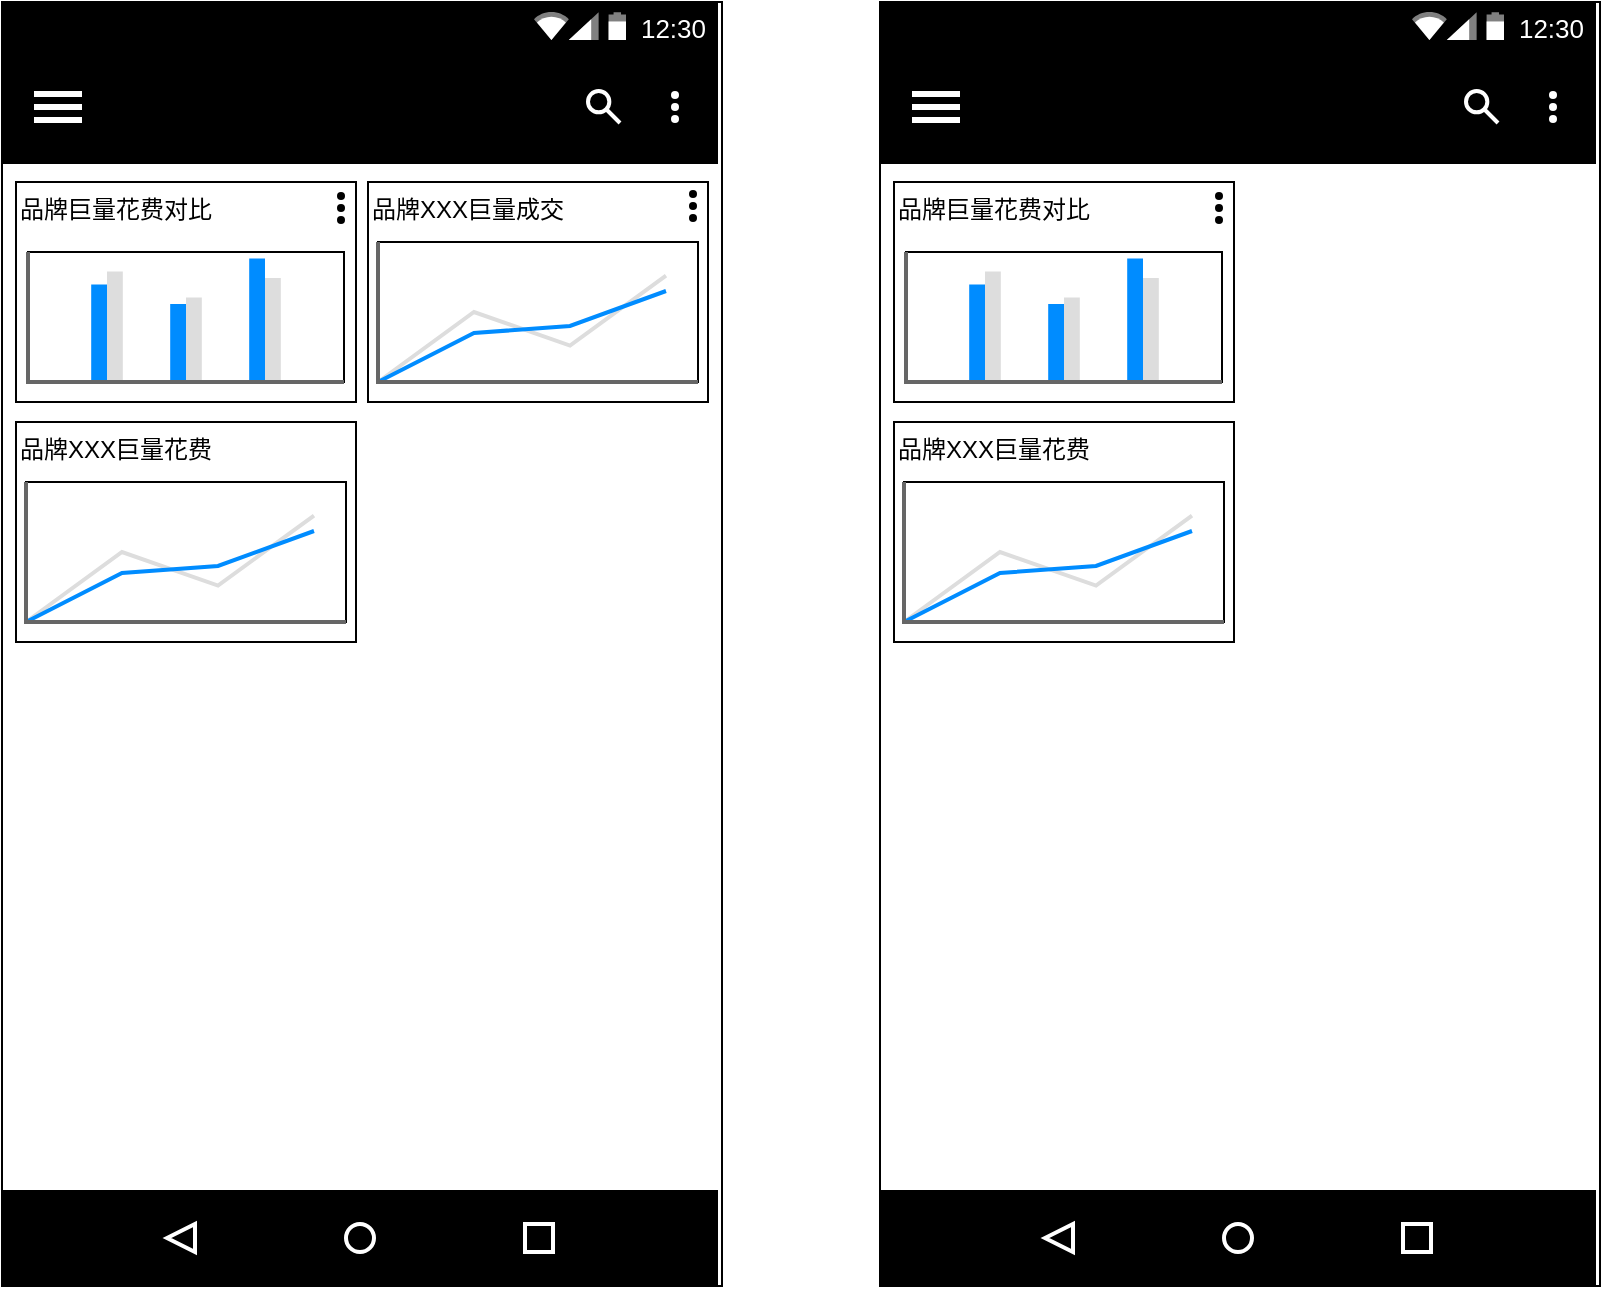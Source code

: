 <mxfile version="15.9.6" type="github">
  <diagram id="ZvAKp3XvdwQ_buqutIbB" name="Page-1">
    <mxGraphModel dx="946" dy="549" grid="1" gridSize="10" guides="1" tooltips="1" connect="1" arrows="1" fold="1" page="1" pageScale="1" pageWidth="827" pageHeight="1169" math="0" shadow="0">
      <root>
        <mxCell id="0" />
        <mxCell id="1" parent="0" />
        <mxCell id="hYK_bFj1lpAIACNKmPJ8-103" value="" style="dashed=0;align=center;fontSize=12;shape=rect;" parent="1" vertex="1">
          <mxGeometry x="241" y="20" width="360" height="642" as="geometry" />
        </mxCell>
        <mxCell id="hYK_bFj1lpAIACNKmPJ8-104" value="12:30" style="dashed=0;align=center;fontSize=12;shape=rect;align=right;fillColor=#000000;strokeColor=none;fontColor=#FFFFFF;spacingRight=4;spacingTop=1;fontStyle=0;fontSize=13;resizeWidth=1;" parent="hYK_bFj1lpAIACNKmPJ8-103" vertex="1">
          <mxGeometry width="358" height="24" relative="1" as="geometry" />
        </mxCell>
        <mxCell id="hYK_bFj1lpAIACNKmPJ8-105" value="" style="dashed=0;html=1;shape=mxgraph.gmdl.top_bar;fillColor=#2D3986;strokeColor=none;" parent="hYK_bFj1lpAIACNKmPJ8-104" vertex="1">
          <mxGeometry x="1" y="0.5" width="46" height="14" relative="1" as="geometry">
            <mxPoint x="-92" y="-7" as="offset" />
          </mxGeometry>
        </mxCell>
        <mxCell id="hYK_bFj1lpAIACNKmPJ8-106" value="" style="dashed=0;align=center;fontSize=12;shape=rect;strokeColor=none;fillColor=#000000;resizeWidth=1;fontSize=22;fontColor=#FFFFFF;spacingTop=-3;verticalAlign=middle;align=left;spacingLeft=72;" parent="hYK_bFj1lpAIACNKmPJ8-103" vertex="1">
          <mxGeometry width="358" height="57" relative="1" as="geometry">
            <mxPoint y="24" as="offset" />
          </mxGeometry>
        </mxCell>
        <mxCell id="hYK_bFj1lpAIACNKmPJ8-107" value="" style="dashed=0;html=1;shape=mxgraph.gmdl.preferences;strokeColor=none;fillColor=#ffffff;" parent="hYK_bFj1lpAIACNKmPJ8-106" vertex="1">
          <mxGeometry y="0.5" width="24" height="16" relative="1" as="geometry">
            <mxPoint x="16" y="-8" as="offset" />
          </mxGeometry>
        </mxCell>
        <mxCell id="hYK_bFj1lpAIACNKmPJ8-109" value="" style="dashed=0;html=1;shape=mxgraph.gmdl.search;strokeColor=#ffffff;fillColor=none;strokeWidth=2;" parent="hYK_bFj1lpAIACNKmPJ8-106" vertex="1">
          <mxGeometry x="1" y="0.5" width="16" height="16" relative="1" as="geometry">
            <mxPoint x="-65" y="-8" as="offset" />
          </mxGeometry>
        </mxCell>
        <mxCell id="hYK_bFj1lpAIACNKmPJ8-110" value="" style="dashed=0;html=1;shape=mxgraph.gmdl.settings;strokeColor=none;fillColor=#ffffff;" parent="hYK_bFj1lpAIACNKmPJ8-106" vertex="1">
          <mxGeometry x="1" y="0.5" width="5" height="16" relative="1" as="geometry">
            <mxPoint x="-24" y="-8" as="offset" />
          </mxGeometry>
        </mxCell>
        <mxCell id="hYK_bFj1lpAIACNKmPJ8-133" value="" style="dashed=0;align=center;fontSize=12;shape=rect;strokeColor=none;fillColor=#000000;resizeWidth=1;" parent="hYK_bFj1lpAIACNKmPJ8-103" vertex="1">
          <mxGeometry y="1" width="358" height="48" relative="1" as="geometry">
            <mxPoint y="-48" as="offset" />
          </mxGeometry>
        </mxCell>
        <mxCell id="hYK_bFj1lpAIACNKmPJ8-134" value="" style="dashed=0;html=1;shape=mxgraph.gmdl.back;strokeColor=#ffffff;fillColor=#000000;strokeWidth=2;" parent="hYK_bFj1lpAIACNKmPJ8-133" vertex="1">
          <mxGeometry x="0.25" y="0.5" width="14" height="14" relative="1" as="geometry">
            <mxPoint x="-7" y="-7" as="offset" />
          </mxGeometry>
        </mxCell>
        <mxCell id="hYK_bFj1lpAIACNKmPJ8-135" value="" style="shape=ellipse;strokeColor=#ffffff;fillColor=#000000;strokeWidth=2;" parent="hYK_bFj1lpAIACNKmPJ8-133" vertex="1">
          <mxGeometry x="0.5" y="0.5" width="14" height="14" relative="1" as="geometry">
            <mxPoint x="-7" y="-7" as="offset" />
          </mxGeometry>
        </mxCell>
        <mxCell id="hYK_bFj1lpAIACNKmPJ8-136" value="" style="shape=rect;strokeColor=#ffffff;fillColor=#000000;strokeWidth=2;" parent="hYK_bFj1lpAIACNKmPJ8-133" vertex="1">
          <mxGeometry x="0.75" y="0.5" width="14" height="14" relative="1" as="geometry">
            <mxPoint x="-7" y="-7" as="offset" />
          </mxGeometry>
        </mxCell>
        <mxCell id="oxgK3gGT6i_MZKTimfoy-20" value="" style="group" vertex="1" connectable="0" parent="hYK_bFj1lpAIACNKmPJ8-103">
          <mxGeometry x="7" y="90" width="170" height="110" as="geometry" />
        </mxCell>
        <mxCell id="oxgK3gGT6i_MZKTimfoy-12" value="品牌巨量花费对比" style="rounded=0;whiteSpace=wrap;html=1;verticalAlign=top;align=left;" vertex="1" parent="oxgK3gGT6i_MZKTimfoy-20">
          <mxGeometry width="170" height="110" as="geometry" />
        </mxCell>
        <mxCell id="oxgK3gGT6i_MZKTimfoy-28" value="" style="verticalLabelPosition=bottom;shadow=0;dashed=0;align=center;html=1;verticalAlign=top;strokeWidth=1;shape=mxgraph.mockup.graphics.columnChart;strokeColor2=none;strokeColor3=#666666;fillColor2=#008cff;fillColor3=#dddddd;" vertex="1" parent="oxgK3gGT6i_MZKTimfoy-20">
          <mxGeometry x="6" y="35" width="158" height="65" as="geometry" />
        </mxCell>
        <mxCell id="oxgK3gGT6i_MZKTimfoy-30" value="&lt;span style=&quot;color: rgba(0 , 0 , 0 , 0) ; font-family: monospace ; font-size: 0px&quot;&gt;%3CmxGraphModel%3E%3Croot%3E%3CmxCell%20id%3D%220%22%2F%3E%3CmxCell%20id%3D%221%22%20parent%3D%220%22%2F%3E%3CmxCell%20id%3D%222%22%20value%3D%22%22%20style%3D%22dashed%3D0%3Bhtml%3D1%3Bshape%3Dmxgraph.gmdl.settings%3BstrokeColor%3Dnone%3BfillColor%3D%23000000%3B%22%20vertex%3D%221%22%20parent%3D%221%22%3E%3CmxGeometry%20x%3D%22584%22%20y%3D%22114%22%20width%3D%225%22%20height%3D%2216%22%20as%3D%22geometry%22%2F%3E%3C%2FmxCell%3E%3C%2Froot%3E%3C%2FmxGraphModel%3E&lt;/span&gt;" style="dashed=0;html=1;shape=mxgraph.gmdl.settings;strokeColor=none;fillColor=#000000;" vertex="1" parent="oxgK3gGT6i_MZKTimfoy-20">
          <mxGeometry x="160" y="5" width="5" height="16" as="geometry" />
        </mxCell>
        <mxCell id="oxgK3gGT6i_MZKTimfoy-24" value="" style="group" vertex="1" connectable="0" parent="hYK_bFj1lpAIACNKmPJ8-103">
          <mxGeometry x="7" y="210" width="170" height="110" as="geometry" />
        </mxCell>
        <mxCell id="oxgK3gGT6i_MZKTimfoy-25" value="品牌XXX巨量花费" style="rounded=0;whiteSpace=wrap;html=1;verticalAlign=top;align=left;" vertex="1" parent="oxgK3gGT6i_MZKTimfoy-24">
          <mxGeometry width="170" height="110" as="geometry" />
        </mxCell>
        <mxCell id="oxgK3gGT6i_MZKTimfoy-26" value="" style="verticalLabelPosition=bottom;shadow=0;dashed=0;align=center;html=1;verticalAlign=top;strokeWidth=1;shape=mxgraph.mockup.graphics.lineChart;strokeColor2=#666666;strokeColor3=#008cff;strokeColor4=#dddddd;" vertex="1" parent="oxgK3gGT6i_MZKTimfoy-24">
          <mxGeometry x="5" y="30" width="160" height="70" as="geometry" />
        </mxCell>
        <mxCell id="oxgK3gGT6i_MZKTimfoy-21" value="" style="group" vertex="1" connectable="0" parent="1">
          <mxGeometry x="424" y="110" width="170" height="110" as="geometry" />
        </mxCell>
        <mxCell id="oxgK3gGT6i_MZKTimfoy-22" value="品牌XXX巨量成交" style="rounded=0;whiteSpace=wrap;html=1;verticalAlign=top;align=left;" vertex="1" parent="oxgK3gGT6i_MZKTimfoy-21">
          <mxGeometry width="170" height="110" as="geometry" />
        </mxCell>
        <mxCell id="oxgK3gGT6i_MZKTimfoy-23" value="" style="verticalLabelPosition=bottom;shadow=0;dashed=0;align=center;html=1;verticalAlign=top;strokeWidth=1;shape=mxgraph.mockup.graphics.lineChart;strokeColor2=#666666;strokeColor3=#008cff;strokeColor4=#dddddd;" vertex="1" parent="oxgK3gGT6i_MZKTimfoy-21">
          <mxGeometry x="5" y="30" width="160" height="70" as="geometry" />
        </mxCell>
        <mxCell id="oxgK3gGT6i_MZKTimfoy-29" value="" style="dashed=0;html=1;shape=mxgraph.gmdl.settings;strokeColor=none;fillColor=#000000;" vertex="1" parent="1">
          <mxGeometry x="584" y="114" width="5" height="16" as="geometry" />
        </mxCell>
        <mxCell id="oxgK3gGT6i_MZKTimfoy-31" value="" style="dashed=0;align=center;fontSize=12;shape=rect;" vertex="1" parent="1">
          <mxGeometry x="680" y="20" width="360" height="642" as="geometry" />
        </mxCell>
        <mxCell id="oxgK3gGT6i_MZKTimfoy-32" value="12:30" style="dashed=0;align=center;fontSize=12;shape=rect;align=right;fillColor=#000000;strokeColor=none;fontColor=#FFFFFF;spacingRight=4;spacingTop=1;fontStyle=0;fontSize=13;resizeWidth=1;" vertex="1" parent="oxgK3gGT6i_MZKTimfoy-31">
          <mxGeometry width="358" height="24" relative="1" as="geometry" />
        </mxCell>
        <mxCell id="oxgK3gGT6i_MZKTimfoy-33" value="" style="dashed=0;html=1;shape=mxgraph.gmdl.top_bar;fillColor=#2D3986;strokeColor=none;" vertex="1" parent="oxgK3gGT6i_MZKTimfoy-32">
          <mxGeometry x="1" y="0.5" width="46" height="14" relative="1" as="geometry">
            <mxPoint x="-92" y="-7" as="offset" />
          </mxGeometry>
        </mxCell>
        <mxCell id="oxgK3gGT6i_MZKTimfoy-34" value="" style="dashed=0;align=center;fontSize=12;shape=rect;strokeColor=none;fillColor=#000000;resizeWidth=1;fontSize=22;fontColor=#FFFFFF;spacingTop=-3;verticalAlign=middle;align=left;spacingLeft=72;" vertex="1" parent="oxgK3gGT6i_MZKTimfoy-31">
          <mxGeometry width="358" height="57" relative="1" as="geometry">
            <mxPoint y="24" as="offset" />
          </mxGeometry>
        </mxCell>
        <mxCell id="oxgK3gGT6i_MZKTimfoy-35" value="" style="dashed=0;html=1;shape=mxgraph.gmdl.preferences;strokeColor=none;fillColor=#ffffff;" vertex="1" parent="oxgK3gGT6i_MZKTimfoy-34">
          <mxGeometry y="0.5" width="24" height="16" relative="1" as="geometry">
            <mxPoint x="16" y="-8" as="offset" />
          </mxGeometry>
        </mxCell>
        <mxCell id="oxgK3gGT6i_MZKTimfoy-36" value="" style="dashed=0;html=1;shape=mxgraph.gmdl.search;strokeColor=#ffffff;fillColor=none;strokeWidth=2;" vertex="1" parent="oxgK3gGT6i_MZKTimfoy-34">
          <mxGeometry x="1" y="0.5" width="16" height="16" relative="1" as="geometry">
            <mxPoint x="-65" y="-8" as="offset" />
          </mxGeometry>
        </mxCell>
        <mxCell id="oxgK3gGT6i_MZKTimfoy-37" value="" style="dashed=0;html=1;shape=mxgraph.gmdl.settings;strokeColor=none;fillColor=#ffffff;" vertex="1" parent="oxgK3gGT6i_MZKTimfoy-34">
          <mxGeometry x="1" y="0.5" width="5" height="16" relative="1" as="geometry">
            <mxPoint x="-24" y="-8" as="offset" />
          </mxGeometry>
        </mxCell>
        <mxCell id="oxgK3gGT6i_MZKTimfoy-38" value="" style="dashed=0;align=center;fontSize=12;shape=rect;strokeColor=none;fillColor=#000000;resizeWidth=1;" vertex="1" parent="oxgK3gGT6i_MZKTimfoy-31">
          <mxGeometry y="1" width="358" height="48" relative="1" as="geometry">
            <mxPoint y="-48" as="offset" />
          </mxGeometry>
        </mxCell>
        <mxCell id="oxgK3gGT6i_MZKTimfoy-39" value="" style="dashed=0;html=1;shape=mxgraph.gmdl.back;strokeColor=#ffffff;fillColor=#000000;strokeWidth=2;" vertex="1" parent="oxgK3gGT6i_MZKTimfoy-38">
          <mxGeometry x="0.25" y="0.5" width="14" height="14" relative="1" as="geometry">
            <mxPoint x="-7" y="-7" as="offset" />
          </mxGeometry>
        </mxCell>
        <mxCell id="oxgK3gGT6i_MZKTimfoy-40" value="" style="shape=ellipse;strokeColor=#ffffff;fillColor=#000000;strokeWidth=2;" vertex="1" parent="oxgK3gGT6i_MZKTimfoy-38">
          <mxGeometry x="0.5" y="0.5" width="14" height="14" relative="1" as="geometry">
            <mxPoint x="-7" y="-7" as="offset" />
          </mxGeometry>
        </mxCell>
        <mxCell id="oxgK3gGT6i_MZKTimfoy-41" value="" style="shape=rect;strokeColor=#ffffff;fillColor=#000000;strokeWidth=2;" vertex="1" parent="oxgK3gGT6i_MZKTimfoy-38">
          <mxGeometry x="0.75" y="0.5" width="14" height="14" relative="1" as="geometry">
            <mxPoint x="-7" y="-7" as="offset" />
          </mxGeometry>
        </mxCell>
        <mxCell id="oxgK3gGT6i_MZKTimfoy-42" value="" style="group" vertex="1" connectable="0" parent="oxgK3gGT6i_MZKTimfoy-31">
          <mxGeometry x="7" y="90" width="170" height="110" as="geometry" />
        </mxCell>
        <mxCell id="oxgK3gGT6i_MZKTimfoy-43" value="品牌巨量花费对比" style="rounded=0;whiteSpace=wrap;html=1;verticalAlign=top;align=left;" vertex="1" parent="oxgK3gGT6i_MZKTimfoy-42">
          <mxGeometry width="170" height="110" as="geometry" />
        </mxCell>
        <mxCell id="oxgK3gGT6i_MZKTimfoy-44" value="" style="verticalLabelPosition=bottom;shadow=0;dashed=0;align=center;html=1;verticalAlign=top;strokeWidth=1;shape=mxgraph.mockup.graphics.columnChart;strokeColor2=none;strokeColor3=#666666;fillColor2=#008cff;fillColor3=#dddddd;" vertex="1" parent="oxgK3gGT6i_MZKTimfoy-42">
          <mxGeometry x="6" y="35" width="158" height="65" as="geometry" />
        </mxCell>
        <mxCell id="oxgK3gGT6i_MZKTimfoy-45" value="&lt;span style=&quot;color: rgba(0 , 0 , 0 , 0) ; font-family: monospace ; font-size: 0px&quot;&gt;%3CmxGraphModel%3E%3Croot%3E%3CmxCell%20id%3D%220%22%2F%3E%3CmxCell%20id%3D%221%22%20parent%3D%220%22%2F%3E%3CmxCell%20id%3D%222%22%20value%3D%22%22%20style%3D%22dashed%3D0%3Bhtml%3D1%3Bshape%3Dmxgraph.gmdl.settings%3BstrokeColor%3Dnone%3BfillColor%3D%23000000%3B%22%20vertex%3D%221%22%20parent%3D%221%22%3E%3CmxGeometry%20x%3D%22584%22%20y%3D%22114%22%20width%3D%225%22%20height%3D%2216%22%20as%3D%22geometry%22%2F%3E%3C%2FmxCell%3E%3C%2Froot%3E%3C%2FmxGraphModel%3E&lt;/span&gt;" style="dashed=0;html=1;shape=mxgraph.gmdl.settings;strokeColor=none;fillColor=#000000;" vertex="1" parent="oxgK3gGT6i_MZKTimfoy-42">
          <mxGeometry x="160" y="5" width="5" height="16" as="geometry" />
        </mxCell>
        <mxCell id="oxgK3gGT6i_MZKTimfoy-46" value="" style="group" vertex="1" connectable="0" parent="oxgK3gGT6i_MZKTimfoy-31">
          <mxGeometry x="7" y="210" width="170" height="110" as="geometry" />
        </mxCell>
        <mxCell id="oxgK3gGT6i_MZKTimfoy-47" value="品牌XXX巨量花费" style="rounded=0;whiteSpace=wrap;html=1;verticalAlign=top;align=left;" vertex="1" parent="oxgK3gGT6i_MZKTimfoy-46">
          <mxGeometry width="170" height="110" as="geometry" />
        </mxCell>
        <mxCell id="oxgK3gGT6i_MZKTimfoy-48" value="" style="verticalLabelPosition=bottom;shadow=0;dashed=0;align=center;html=1;verticalAlign=top;strokeWidth=1;shape=mxgraph.mockup.graphics.lineChart;strokeColor2=#666666;strokeColor3=#008cff;strokeColor4=#dddddd;" vertex="1" parent="oxgK3gGT6i_MZKTimfoy-46">
          <mxGeometry x="5" y="30" width="160" height="70" as="geometry" />
        </mxCell>
      </root>
    </mxGraphModel>
  </diagram>
</mxfile>

